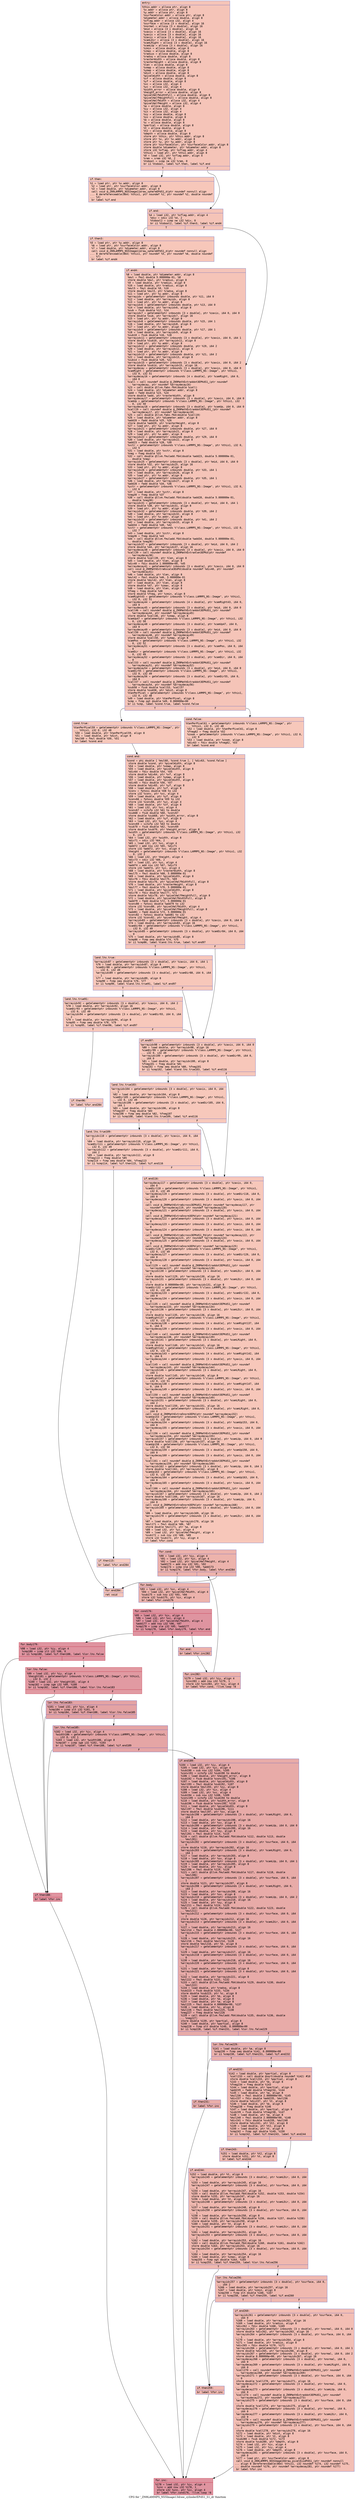 digraph "CFG for '_ZN9LAMMPS_NS5Image13draw_cylinderEPdS1_S1_di' function" {
	label="CFG for '_ZN9LAMMPS_NS5Image13draw_cylinderEPdS1_S1_di' function";

	Node0x55d9531a4c10 [shape=record,color="#3d50c3ff", style=filled, fillcolor="#e97a5f70" fontname="Courier",label="{entry:\l|  %this.addr = alloca ptr, align 8\l  %x.addr = alloca ptr, align 8\l  %y.addr = alloca ptr, align 8\l  %surfaceColor.addr = alloca ptr, align 8\l  %diameter.addr = alloca double, align 8\l  %sflag.addr = alloca i32, align 4\l  %surface = alloca [3 x double], align 16\l  %normal = alloca [3 x double], align 16\l  %mid = alloca [3 x double], align 16\l  %xaxis = alloca [3 x double], align 16\l  %yaxis = alloca [3 x double], align 16\l  %zaxis = alloca [3 x double], align 16\l  %camLDir = alloca [3 x double], align 16\l  %camLRight = alloca [3 x double], align 16\l  %camLUp = alloca [3 x double], align 16\l  %zmin = alloca double, align 8\l  %zmax = alloca double, align 8\l  %radius = alloca double, align 8\l  %radsq = alloca double, align 8\l  %rasterWidth = alloca double, align 8\l  %rasterHeight = alloca double, align 8\l  %len = alloca double, align 8\l  %xmap = alloca double, align 8\l  %ymap = alloca double, align 8\l  %dist = alloca double, align 8\l  %pixelWidth = alloca double, align 8\l  %xf = alloca double, align 8\l  %yf = alloca double, align 8\l  %xc = alloca i32, align 4\l  %yc = alloca i32, align 4\l  %width_error = alloca double, align 8\l  %height_error = alloca double, align 8\l  %pixelHalfWidthFull = alloca double, align 8\l  %pixelHalfHeightFull = alloca double, align 8\l  %pixelHalfWidth = alloca i32, align 4\l  %pixelHalfHeight = alloca i32, align 4\l  %a = alloca double, align 8\l  %iy = alloca i32, align 4\l  %ix = alloca i32, align 4\l  %sy = alloca double, align 8\l  %sx = alloca double, align 8\l  %b = alloca double, align 8\l  %c = alloca double, align 8\l  %partial = alloca double, align 8\l  %t = alloca double, align 8\l  %t2 = alloca double, align 8\l  %depth = alloca double, align 8\l  store ptr %this, ptr %this.addr, align 8\l  store ptr %x, ptr %x.addr, align 8\l  store ptr %y, ptr %y.addr, align 8\l  store ptr %surfaceColor, ptr %surfaceColor.addr, align 8\l  store double %diameter, ptr %diameter.addr, align 8\l  store i32 %sflag, ptr %sflag.addr, align 4\l  %this1 = load ptr, ptr %this.addr, align 8\l  %0 = load i32, ptr %sflag.addr, align 4\l  %rem = srem i32 %0, 2\l  %tobool = icmp ne i32 %rem, 0\l  br i1 %tobool, label %if.then, label %if.end\l|{<s0>T|<s1>F}}"];
	Node0x55d9531a4c10:s0 -> Node0x55d9531a7c70[tooltip="entry -> if.then\nProbability 62.50%" ];
	Node0x55d9531a4c10:s1 -> Node0x55d9531a7ce0[tooltip="entry -> if.end\nProbability 37.50%" ];
	Node0x55d9531a7c70 [shape=record,color="#3d50c3ff", style=filled, fillcolor="#ec7f6370" fontname="Courier",label="{if.then:\l|  %1 = load ptr, ptr %x.addr, align 8\l  %2 = load ptr, ptr %surfaceColor.addr, align 8\l  %3 = load double, ptr %diameter.addr, align 8\l  call void @_ZN9LAMMPS_NS5Image11draw_sphereEPdS1_d(ptr noundef nonnull align\l... 8 dereferenceable(864) %this1, ptr noundef %1, ptr noundef %2, double noundef\l... %3)\l  br label %if.end\l}"];
	Node0x55d9531a7c70 -> Node0x55d9531a7ce0[tooltip="if.then -> if.end\nProbability 100.00%" ];
	Node0x55d9531a7ce0 [shape=record,color="#3d50c3ff", style=filled, fillcolor="#e97a5f70" fontname="Courier",label="{if.end:\l|  %4 = load i32, ptr %sflag.addr, align 4\l  %div = sdiv i32 %4, 2\l  %tobool2 = icmp ne i32 %div, 0\l  br i1 %tobool2, label %if.then3, label %if.end4\l|{<s0>T|<s1>F}}"];
	Node0x55d9531a7ce0:s0 -> Node0x55d9531a83a0[tooltip="if.end -> if.then3\nProbability 62.50%" ];
	Node0x55d9531a7ce0:s1 -> Node0x55d9531a83f0[tooltip="if.end -> if.end4\nProbability 37.50%" ];
	Node0x55d9531a83a0 [shape=record,color="#3d50c3ff", style=filled, fillcolor="#ec7f6370" fontname="Courier",label="{if.then3:\l|  %5 = load ptr, ptr %y.addr, align 8\l  %6 = load ptr, ptr %surfaceColor.addr, align 8\l  %7 = load double, ptr %diameter.addr, align 8\l  call void @_ZN9LAMMPS_NS5Image11draw_sphereEPdS1_d(ptr noundef nonnull align\l... 8 dereferenceable(864) %this1, ptr noundef %5, ptr noundef %6, double noundef\l... %7)\l  br label %if.end4\l}"];
	Node0x55d9531a83a0 -> Node0x55d9531a83f0[tooltip="if.then3 -> if.end4\nProbability 100.00%" ];
	Node0x55d9531a83f0 [shape=record,color="#3d50c3ff", style=filled, fillcolor="#e97a5f70" fontname="Courier",label="{if.end4:\l|  %8 = load double, ptr %diameter.addr, align 8\l  %mul = fmul double 5.000000e-01, %8\l  store double %mul, ptr %radius, align 8\l  %9 = load double, ptr %radius, align 8\l  %10 = load double, ptr %radius, align 8\l  %mul5 = fmul double %9, %10\l  store double %mul5, ptr %radsq, align 8\l  %11 = load ptr, ptr %y.addr, align 8\l  %arrayidx = getelementptr inbounds double, ptr %11, i64 0\l  %12 = load double, ptr %arrayidx, align 8\l  %13 = load ptr, ptr %x.addr, align 8\l  %arrayidx6 = getelementptr inbounds double, ptr %13, i64 0\l  %14 = load double, ptr %arrayidx6, align 8\l  %sub = fsub double %12, %14\l  %arrayidx7 = getelementptr inbounds [3 x double], ptr %zaxis, i64 0, i64 0\l  store double %sub, ptr %arrayidx7, align 16\l  %15 = load ptr, ptr %y.addr, align 8\l  %arrayidx8 = getelementptr inbounds double, ptr %15, i64 1\l  %16 = load double, ptr %arrayidx8, align 8\l  %17 = load ptr, ptr %x.addr, align 8\l  %arrayidx9 = getelementptr inbounds double, ptr %17, i64 1\l  %18 = load double, ptr %arrayidx9, align 8\l  %sub10 = fsub double %16, %18\l  %arrayidx11 = getelementptr inbounds [3 x double], ptr %zaxis, i64 0, i64 1\l  store double %sub10, ptr %arrayidx11, align 8\l  %19 = load ptr, ptr %y.addr, align 8\l  %arrayidx12 = getelementptr inbounds double, ptr %19, i64 2\l  %20 = load double, ptr %arrayidx12, align 8\l  %21 = load ptr, ptr %x.addr, align 8\l  %arrayidx13 = getelementptr inbounds double, ptr %21, i64 2\l  %22 = load double, ptr %arrayidx13, align 8\l  %sub14 = fsub double %20, %22\l  %arrayidx15 = getelementptr inbounds [3 x double], ptr %zaxis, i64 0, i64 2\l  store double %sub14, ptr %arrayidx15, align 16\l  %arraydecay = getelementptr inbounds [3 x double], ptr %zaxis, i64 0, i64 0\l  %camRight = getelementptr inbounds %\"class.LAMMPS_NS::Image\", ptr %this1,\l... i32 0, i32 51\l  %arraydecay16 = getelementptr inbounds [4 x double], ptr %camRight, i64 0,\l... i64 0\l  %call = call noundef double @_ZN9MathExtra4dot3EPKdS1_(ptr noundef\l... %arraydecay, ptr noundef %arraydecay16)\l  %23 = call double @llvm.fabs.f64(double %call)\l  %24 = load double, ptr %diameter.addr, align 8\l  %add = fadd double %23, %24\l  store double %add, ptr %rasterWidth, align 8\l  %arraydecay17 = getelementptr inbounds [3 x double], ptr %zaxis, i64 0, i64 0\l  %camUp = getelementptr inbounds %\"class.LAMMPS_NS::Image\", ptr %this1, i32\l... 0, i32 50\l  %arraydecay18 = getelementptr inbounds [3 x double], ptr %camUp, i64 0, i64 0\l  %call19 = call noundef double @_ZN9MathExtra4dot3EPKdS1_(ptr noundef\l... %arraydecay17, ptr noundef %arraydecay18)\l  %25 = call double @llvm.fabs.f64(double %call19)\l  %26 = load double, ptr %diameter.addr, align 8\l  %add20 = fadd double %25, %26\l  store double %add20, ptr %rasterHeight, align 8\l  %27 = load ptr, ptr %y.addr, align 8\l  %arrayidx21 = getelementptr inbounds double, ptr %27, i64 0\l  %28 = load double, ptr %arrayidx21, align 8\l  %29 = load ptr, ptr %x.addr, align 8\l  %arrayidx22 = getelementptr inbounds double, ptr %29, i64 0\l  %30 = load double, ptr %arrayidx22, align 8\l  %add23 = fadd double %28, %30\l  %xctr = getelementptr inbounds %\"class.LAMMPS_NS::Image\", ptr %this1, i32 0,\l... i32 5\l  %31 = load double, ptr %xctr, align 8\l  %neg = fneg double %31\l  %32 = call double @llvm.fmuladd.f64(double %add23, double 5.000000e-01,\l... double %neg)\l  %arrayidx25 = getelementptr inbounds [3 x double], ptr %mid, i64 0, i64 0\l  store double %32, ptr %arrayidx25, align 16\l  %33 = load ptr, ptr %y.addr, align 8\l  %arrayidx26 = getelementptr inbounds double, ptr %33, i64 1\l  %34 = load double, ptr %arrayidx26, align 8\l  %35 = load ptr, ptr %x.addr, align 8\l  %arrayidx27 = getelementptr inbounds double, ptr %35, i64 1\l  %36 = load double, ptr %arrayidx27, align 8\l  %add28 = fadd double %34, %36\l  %yctr = getelementptr inbounds %\"class.LAMMPS_NS::Image\", ptr %this1, i32 0,\l... i32 6\l  %37 = load double, ptr %yctr, align 8\l  %neg30 = fneg double %37\l  %38 = call double @llvm.fmuladd.f64(double %add28, double 5.000000e-01,\l... double %neg30)\l  %arrayidx31 = getelementptr inbounds [3 x double], ptr %mid, i64 0, i64 1\l  store double %38, ptr %arrayidx31, align 8\l  %39 = load ptr, ptr %y.addr, align 8\l  %arrayidx32 = getelementptr inbounds double, ptr %39, i64 2\l  %40 = load double, ptr %arrayidx32, align 8\l  %41 = load ptr, ptr %x.addr, align 8\l  %arrayidx33 = getelementptr inbounds double, ptr %41, i64 2\l  %42 = load double, ptr %arrayidx33, align 8\l  %add34 = fadd double %40, %42\l  %zctr = getelementptr inbounds %\"class.LAMMPS_NS::Image\", ptr %this1, i32 0,\l... i32 7\l  %43 = load double, ptr %zctr, align 8\l  %neg36 = fneg double %43\l  %44 = call double @llvm.fmuladd.f64(double %add34, double 5.000000e-01,\l... double %neg36)\l  %arrayidx37 = getelementptr inbounds [3 x double], ptr %mid, i64 0, i64 2\l  store double %44, ptr %arrayidx37, align 16\l  %arraydecay38 = getelementptr inbounds [3 x double], ptr %zaxis, i64 0, i64 0\l  %call39 = call noundef double @_ZN9MathExtra4len3EPKd(ptr noundef\l... %arraydecay38)\l  store double %call39, ptr %len, align 8\l  %45 = load double, ptr %len, align 8\l  %div40 = fdiv double 1.000000e+00, %45\l  %arraydecay41 = getelementptr inbounds [3 x double], ptr %zaxis, i64 0, i64 0\l  call void @_ZN9MathExtra6scale3EdPd(double noundef %div40, ptr noundef\l... %arraydecay41)\l  %46 = load double, ptr %len, align 8\l  %mul42 = fmul double %46, 5.000000e-01\l  store double %mul42, ptr %len, align 8\l  %47 = load double, ptr %len, align 8\l  store double %47, ptr %zmax, align 8\l  %48 = load double, ptr %len, align 8\l  %fneg = fneg double %48\l  store double %fneg, ptr %zmin, align 8\l  %camRight43 = getelementptr inbounds %\"class.LAMMPS_NS::Image\", ptr %this1,\l... i32 0, i32 51\l  %arraydecay44 = getelementptr inbounds [4 x double], ptr %camRight43, i64 0,\l... i64 0\l  %arraydecay45 = getelementptr inbounds [3 x double], ptr %mid, i64 0, i64 0\l  %call46 = call noundef double @_ZN9MathExtra4dot3EPKdS1_(ptr noundef\l... %arraydecay44, ptr noundef %arraydecay45)\l  store double %call46, ptr %xmap, align 8\l  %camUp47 = getelementptr inbounds %\"class.LAMMPS_NS::Image\", ptr %this1, i32\l... 0, i32 50\l  %arraydecay48 = getelementptr inbounds [3 x double], ptr %camUp47, i64 0,\l... i64 0\l  %arraydecay49 = getelementptr inbounds [3 x double], ptr %mid, i64 0, i64 0\l  %call50 = call noundef double @_ZN9MathExtra4dot3EPKdS1_(ptr noundef\l... %arraydecay48, ptr noundef %arraydecay49)\l  store double %call50, ptr %ymap, align 8\l  %camPos = getelementptr inbounds %\"class.LAMMPS_NS::Image\", ptr %this1, i32\l... 0, i32 52\l  %arraydecay51 = getelementptr inbounds [3 x double], ptr %camPos, i64 0, i64\l... 0\l  %camDir = getelementptr inbounds %\"class.LAMMPS_NS::Image\", ptr %this1, i32\l... 0, i32 49\l  %arraydecay52 = getelementptr inbounds [3 x double], ptr %camDir, i64 0, i64\l... 0\l  %call53 = call noundef double @_ZN9MathExtra4dot3EPKdS1_(ptr noundef\l... %arraydecay51, ptr noundef %arraydecay52)\l  %arraydecay54 = getelementptr inbounds [3 x double], ptr %mid, i64 0, i64 0\l  %camDir55 = getelementptr inbounds %\"class.LAMMPS_NS::Image\", ptr %this1,\l... i32 0, i32 49\l  %arraydecay56 = getelementptr inbounds [3 x double], ptr %camDir55, i64 0,\l... i64 0\l  %call57 = call noundef double @_ZN9MathExtra4dot3EPKdS1_(ptr noundef\l... %arraydecay54, ptr noundef %arraydecay56)\l  %sub58 = fsub double %call53, %call57\l  store double %sub58, ptr %dist, align 8\l  %tanPerPixel = getelementptr inbounds %\"class.LAMMPS_NS::Image\", ptr %this1,\l... i32 0, i32 48\l  %49 = load double, ptr %tanPerPixel, align 8\l  %cmp = fcmp ogt double %49, 0.000000e+00\l  br i1 %cmp, label %cond.true, label %cond.false\l|{<s0>T|<s1>F}}"];
	Node0x55d9531a83f0:s0 -> Node0x55d9531af400[tooltip="if.end4 -> cond.true\nProbability 50.00%" ];
	Node0x55d9531a83f0:s1 -> Node0x55d9531af450[tooltip="if.end4 -> cond.false\nProbability 50.00%" ];
	Node0x55d9531af400 [shape=record,color="#3d50c3ff", style=filled, fillcolor="#ed836670" fontname="Courier",label="{cond.true:\l|  %tanPerPixel59 = getelementptr inbounds %\"class.LAMMPS_NS::Image\", ptr\l... %this1, i32 0, i32 48\l  %50 = load double, ptr %tanPerPixel59, align 8\l  %51 = load double, ptr %dist, align 8\l  %mul60 = fmul double %50, %51\l  br label %cond.end\l}"];
	Node0x55d9531af400 -> Node0x55d9531af820[tooltip="cond.true -> cond.end\nProbability 100.00%" ];
	Node0x55d9531af450 [shape=record,color="#3d50c3ff", style=filled, fillcolor="#ed836670" fontname="Courier",label="{cond.false:\l|  %tanPerPixel61 = getelementptr inbounds %\"class.LAMMPS_NS::Image\", ptr\l... %this1, i32 0, i32 48\l  %52 = load double, ptr %tanPerPixel61, align 8\l  %fneg62 = fneg double %52\l  %zoom = getelementptr inbounds %\"class.LAMMPS_NS::Image\", ptr %this1, i32 0,\l... i32 9\l  %53 = load double, ptr %zoom, align 8\l  %div63 = fdiv double %fneg62, %53\l  br label %cond.end\l}"];
	Node0x55d9531af450 -> Node0x55d9531af820[tooltip="cond.false -> cond.end\nProbability 100.00%" ];
	Node0x55d9531af820 [shape=record,color="#3d50c3ff", style=filled, fillcolor="#e97a5f70" fontname="Courier",label="{cond.end:\l|  %cond = phi double [ %mul60, %cond.true ], [ %div63, %cond.false ]\l  store double %cond, ptr %pixelWidth, align 8\l  %54 = load double, ptr %xmap, align 8\l  %55 = load double, ptr %pixelWidth, align 8\l  %div64 = fdiv double %54, %55\l  store double %div64, ptr %xf, align 8\l  %56 = load double, ptr %ymap, align 8\l  %57 = load double, ptr %pixelWidth, align 8\l  %div65 = fdiv double %56, %57\l  store double %div65, ptr %yf, align 8\l  %58 = load double, ptr %xf, align 8\l  %conv = fptosi double %58 to i32\l  store i32 %conv, ptr %xc, align 4\l  %59 = load double, ptr %yf, align 8\l  %conv66 = fptosi double %59 to i32\l  store i32 %conv66, ptr %yc, align 4\l  %60 = load double, ptr %xf, align 8\l  %61 = load i32, ptr %xc, align 4\l  %conv67 = sitofp i32 %61 to double\l  %sub68 = fsub double %60, %conv67\l  store double %sub68, ptr %width_error, align 8\l  %62 = load double, ptr %yf, align 8\l  %63 = load i32, ptr %yc, align 4\l  %conv69 = sitofp i32 %63 to double\l  %sub70 = fsub double %62, %conv69\l  store double %sub70, ptr %height_error, align 8\l  %width = getelementptr inbounds %\"class.LAMMPS_NS::Image\", ptr %this1, i32\l... 0, i32 1\l  %64 = load i32, ptr %width, align 8\l  %div71 = sdiv i32 %64, 2\l  %65 = load i32, ptr %xc, align 4\l  %add72 = add nsw i32 %65, %div71\l  store i32 %add72, ptr %xc, align 4\l  %height = getelementptr inbounds %\"class.LAMMPS_NS::Image\", ptr %this1, i32\l... 0, i32 2\l  %66 = load i32, ptr %height, align 4\l  %div73 = sdiv i32 %66, 2\l  %67 = load i32, ptr %yc, align 4\l  %add74 = add nsw i32 %67, %div73\l  store i32 %add74, ptr %yc, align 4\l  %68 = load double, ptr %rasterWidth, align 8\l  %mul75 = fmul double %68, 5.000000e-01\l  %69 = load double, ptr %pixelWidth, align 8\l  %div76 = fdiv double %mul75, %69\l  store double %div76, ptr %pixelHalfWidthFull, align 8\l  %70 = load double, ptr %rasterHeight, align 8\l  %mul77 = fmul double %70, 5.000000e-01\l  %71 = load double, ptr %pixelWidth, align 8\l  %div78 = fdiv double %mul77, %71\l  store double %div78, ptr %pixelHalfHeightFull, align 8\l  %72 = load double, ptr %pixelHalfWidthFull, align 8\l  %add79 = fadd double %72, 5.000000e-01\l  %conv80 = fptosi double %add79 to i32\l  store i32 %conv80, ptr %pixelHalfWidth, align 4\l  %73 = load double, ptr %pixelHalfHeightFull, align 8\l  %add81 = fadd double %73, 5.000000e-01\l  %conv82 = fptosi double %add81 to i32\l  store i32 %conv82, ptr %pixelHalfHeight, align 4\l  %arrayidx83 = getelementptr inbounds [3 x double], ptr %zaxis, i64 0, i64 0\l  %74 = load double, ptr %arrayidx83, align 16\l  %camDir84 = getelementptr inbounds %\"class.LAMMPS_NS::Image\", ptr %this1,\l... i32 0, i32 49\l  %arrayidx85 = getelementptr inbounds [3 x double], ptr %camDir84, i64 0, i64\l... 0\l  %75 = load double, ptr %arrayidx85, align 8\l  %cmp86 = fcmp oeq double %74, %75\l  br i1 %cmp86, label %land.lhs.true, label %if.end97\l|{<s0>T|<s1>F}}"];
	Node0x55d9531af820:s0 -> Node0x55d9531b2310[tooltip="cond.end -> land.lhs.true\nProbability 62.50%" ];
	Node0x55d9531af820:s1 -> Node0x55d9531b2390[tooltip="cond.end -> if.end97\nProbability 37.50%" ];
	Node0x55d9531b2310 [shape=record,color="#3d50c3ff", style=filled, fillcolor="#ec7f6370" fontname="Courier",label="{land.lhs.true:\l|  %arrayidx87 = getelementptr inbounds [3 x double], ptr %zaxis, i64 0, i64 1\l  %76 = load double, ptr %arrayidx87, align 8\l  %camDir88 = getelementptr inbounds %\"class.LAMMPS_NS::Image\", ptr %this1,\l... i32 0, i32 49\l  %arrayidx89 = getelementptr inbounds [3 x double], ptr %camDir88, i64 0, i64\l... 1\l  %77 = load double, ptr %arrayidx89, align 8\l  %cmp90 = fcmp oeq double %76, %77\l  br i1 %cmp90, label %land.lhs.true91, label %if.end97\l|{<s0>T|<s1>F}}"];
	Node0x55d9531b2310:s0 -> Node0x55d9531b2940[tooltip="land.lhs.true -> land.lhs.true91\nProbability 62.50%" ];
	Node0x55d9531b2310:s1 -> Node0x55d9531b2390[tooltip="land.lhs.true -> if.end97\nProbability 37.50%" ];
	Node0x55d9531b2940 [shape=record,color="#3d50c3ff", style=filled, fillcolor="#ed836670" fontname="Courier",label="{land.lhs.true91:\l|  %arrayidx92 = getelementptr inbounds [3 x double], ptr %zaxis, i64 0, i64 2\l  %78 = load double, ptr %arrayidx92, align 16\l  %camDir93 = getelementptr inbounds %\"class.LAMMPS_NS::Image\", ptr %this1,\l... i32 0, i32 49\l  %arrayidx94 = getelementptr inbounds [3 x double], ptr %camDir93, i64 0, i64\l... 2\l  %79 = load double, ptr %arrayidx94, align 8\l  %cmp95 = fcmp oeq double %78, %79\l  br i1 %cmp95, label %if.then96, label %if.end97\l|{<s0>T|<s1>F}}"];
	Node0x55d9531b2940:s0 -> Node0x55d9531b2ef0[tooltip="land.lhs.true91 -> if.then96\nProbability 62.50%" ];
	Node0x55d9531b2940:s1 -> Node0x55d9531b2390[tooltip="land.lhs.true91 -> if.end97\nProbability 37.50%" ];
	Node0x55d9531b2ef0 [shape=record,color="#3d50c3ff", style=filled, fillcolor="#ef886b70" fontname="Courier",label="{if.then96:\l|  br label %for.end284\l}"];
	Node0x55d9531b2ef0 -> Node0x55d9531b3020[tooltip="if.then96 -> for.end284\nProbability 100.00%" ];
	Node0x55d9531b2390 [shape=record,color="#3d50c3ff", style=filled, fillcolor="#ec7f6370" fontname="Courier",label="{if.end97:\l|  %arrayidx98 = getelementptr inbounds [3 x double], ptr %zaxis, i64 0, i64 0\l  %80 = load double, ptr %arrayidx98, align 16\l  %camDir99 = getelementptr inbounds %\"class.LAMMPS_NS::Image\", ptr %this1,\l... i32 0, i32 49\l  %arrayidx100 = getelementptr inbounds [3 x double], ptr %camDir99, i64 0,\l... i64 0\l  %81 = load double, ptr %arrayidx100, align 8\l  %fneg101 = fneg double %81\l  %cmp102 = fcmp oeq double %80, %fneg101\l  br i1 %cmp102, label %land.lhs.true103, label %if.end116\l|{<s0>T|<s1>F}}"];
	Node0x55d9531b2390:s0 -> Node0x55d9531b3650[tooltip="if.end97 -> land.lhs.true103\nProbability 62.50%" ];
	Node0x55d9531b2390:s1 -> Node0x55d9531b36f0[tooltip="if.end97 -> if.end116\nProbability 37.50%" ];
	Node0x55d9531b3650 [shape=record,color="#3d50c3ff", style=filled, fillcolor="#ed836670" fontname="Courier",label="{land.lhs.true103:\l|  %arrayidx104 = getelementptr inbounds [3 x double], ptr %zaxis, i64 0, i64\l... 1\l  %82 = load double, ptr %arrayidx104, align 8\l  %camDir105 = getelementptr inbounds %\"class.LAMMPS_NS::Image\", ptr %this1,\l... i32 0, i32 49\l  %arrayidx106 = getelementptr inbounds [3 x double], ptr %camDir105, i64 0,\l... i64 1\l  %83 = load double, ptr %arrayidx106, align 8\l  %fneg107 = fneg double %83\l  %cmp108 = fcmp oeq double %82, %fneg107\l  br i1 %cmp108, label %land.lhs.true109, label %if.end116\l|{<s0>T|<s1>F}}"];
	Node0x55d9531b3650:s0 -> Node0x55d9531b3da0[tooltip="land.lhs.true103 -> land.lhs.true109\nProbability 62.50%" ];
	Node0x55d9531b3650:s1 -> Node0x55d9531b36f0[tooltip="land.lhs.true103 -> if.end116\nProbability 37.50%" ];
	Node0x55d9531b3da0 [shape=record,color="#3d50c3ff", style=filled, fillcolor="#ef886b70" fontname="Courier",label="{land.lhs.true109:\l|  %arrayidx110 = getelementptr inbounds [3 x double], ptr %zaxis, i64 0, i64\l... 2\l  %84 = load double, ptr %arrayidx110, align 16\l  %camDir111 = getelementptr inbounds %\"class.LAMMPS_NS::Image\", ptr %this1,\l... i32 0, i32 49\l  %arrayidx112 = getelementptr inbounds [3 x double], ptr %camDir111, i64 0,\l... i64 2\l  %85 = load double, ptr %arrayidx112, align 8\l  %fneg113 = fneg double %85\l  %cmp114 = fcmp oeq double %84, %fneg113\l  br i1 %cmp114, label %if.then115, label %if.end116\l|{<s0>T|<s1>F}}"];
	Node0x55d9531b3da0:s0 -> Node0x55d9531abe30[tooltip="land.lhs.true109 -> if.then115\nProbability 62.50%" ];
	Node0x55d9531b3da0:s1 -> Node0x55d9531b36f0[tooltip="land.lhs.true109 -> if.end116\nProbability 37.50%" ];
	Node0x55d9531abe30 [shape=record,color="#3d50c3ff", style=filled, fillcolor="#f08b6e70" fontname="Courier",label="{if.then115:\l|  br label %for.end284\l}"];
	Node0x55d9531abe30 -> Node0x55d9531b3020[tooltip="if.then115 -> for.end284\nProbability 100.00%" ];
	Node0x55d9531b36f0 [shape=record,color="#3d50c3ff", style=filled, fillcolor="#ec7f6370" fontname="Courier",label="{if.end116:\l|  %arraydecay117 = getelementptr inbounds [3 x double], ptr %zaxis, i64 0,\l... i64 0\l  %camDir118 = getelementptr inbounds %\"class.LAMMPS_NS::Image\", ptr %this1,\l... i32 0, i32 49\l  %arraydecay119 = getelementptr inbounds [3 x double], ptr %camDir118, i64 0,\l... i64 0\l  %arraydecay120 = getelementptr inbounds [3 x double], ptr %yaxis, i64 0, i64\l... 0\l  call void @_ZN9MathExtra6cross3EPKdS1_Pd(ptr noundef %arraydecay117, ptr\l... noundef %arraydecay119, ptr noundef %arraydecay120)\l  %arraydecay121 = getelementptr inbounds [3 x double], ptr %yaxis, i64 0, i64\l... 0\l  call void @_ZN9MathExtra5norm3EPd(ptr noundef %arraydecay121)\l  %arraydecay122 = getelementptr inbounds [3 x double], ptr %yaxis, i64 0, i64\l... 0\l  %arraydecay123 = getelementptr inbounds [3 x double], ptr %zaxis, i64 0, i64\l... 0\l  %arraydecay124 = getelementptr inbounds [3 x double], ptr %xaxis, i64 0, i64\l... 0\l  call void @_ZN9MathExtra6cross3EPKdS1_Pd(ptr noundef %arraydecay122, ptr\l... noundef %arraydecay123, ptr noundef %arraydecay124)\l  %arraydecay125 = getelementptr inbounds [3 x double], ptr %xaxis, i64 0, i64\l... 0\l  call void @_ZN9MathExtra5norm3EPd(ptr noundef %arraydecay125)\l  %camDir126 = getelementptr inbounds %\"class.LAMMPS_NS::Image\", ptr %this1,\l... i32 0, i32 49\l  %arraydecay127 = getelementptr inbounds [3 x double], ptr %camDir126, i64 0,\l... i64 0\l  %arraydecay128 = getelementptr inbounds [3 x double], ptr %xaxis, i64 0, i64\l... 0\l  %call129 = call noundef double @_ZN9MathExtra4dot3EPKdS1_(ptr noundef\l... %arraydecay127, ptr noundef %arraydecay128)\l  %arrayidx130 = getelementptr inbounds [3 x double], ptr %camLDir, i64 0, i64\l... 0\l  store double %call129, ptr %arrayidx130, align 16\l  %arrayidx131 = getelementptr inbounds [3 x double], ptr %camLDir, i64 0, i64\l... 1\l  store double 0.000000e+00, ptr %arrayidx131, align 8\l  %camDir132 = getelementptr inbounds %\"class.LAMMPS_NS::Image\", ptr %this1,\l... i32 0, i32 49\l  %arraydecay133 = getelementptr inbounds [3 x double], ptr %camDir132, i64 0,\l... i64 0\l  %arraydecay134 = getelementptr inbounds [3 x double], ptr %zaxis, i64 0, i64\l... 0\l  %call135 = call noundef double @_ZN9MathExtra4dot3EPKdS1_(ptr noundef\l... %arraydecay133, ptr noundef %arraydecay134)\l  %arrayidx136 = getelementptr inbounds [3 x double], ptr %camLDir, i64 0, i64\l... 2\l  store double %call135, ptr %arrayidx136, align 16\l  %camRight137 = getelementptr inbounds %\"class.LAMMPS_NS::Image\", ptr %this1,\l... i32 0, i32 51\l  %arraydecay138 = getelementptr inbounds [4 x double], ptr %camRight137, i64\l... 0, i64 0\l  %arraydecay139 = getelementptr inbounds [3 x double], ptr %xaxis, i64 0, i64\l... 0\l  %call140 = call noundef double @_ZN9MathExtra4dot3EPKdS1_(ptr noundef\l... %arraydecay138, ptr noundef %arraydecay139)\l  %arrayidx141 = getelementptr inbounds [3 x double], ptr %camLRight, i64 0,\l... i64 0\l  store double %call140, ptr %arrayidx141, align 16\l  %camRight142 = getelementptr inbounds %\"class.LAMMPS_NS::Image\", ptr %this1,\l... i32 0, i32 51\l  %arraydecay143 = getelementptr inbounds [4 x double], ptr %camRight142, i64\l... 0, i64 0\l  %arraydecay144 = getelementptr inbounds [3 x double], ptr %yaxis, i64 0, i64\l... 0\l  %call145 = call noundef double @_ZN9MathExtra4dot3EPKdS1_(ptr noundef\l... %arraydecay143, ptr noundef %arraydecay144)\l  %arrayidx146 = getelementptr inbounds [3 x double], ptr %camLRight, i64 0,\l... i64 1\l  store double %call145, ptr %arrayidx146, align 8\l  %camRight147 = getelementptr inbounds %\"class.LAMMPS_NS::Image\", ptr %this1,\l... i32 0, i32 51\l  %arraydecay148 = getelementptr inbounds [4 x double], ptr %camRight147, i64\l... 0, i64 0\l  %arraydecay149 = getelementptr inbounds [3 x double], ptr %zaxis, i64 0, i64\l... 0\l  %call150 = call noundef double @_ZN9MathExtra4dot3EPKdS1_(ptr noundef\l... %arraydecay148, ptr noundef %arraydecay149)\l  %arrayidx151 = getelementptr inbounds [3 x double], ptr %camLRight, i64 0,\l... i64 2\l  store double %call150, ptr %arrayidx151, align 16\l  %arraydecay152 = getelementptr inbounds [3 x double], ptr %camLRight, i64 0,\l... i64 0\l  call void @_ZN9MathExtra5norm3EPd(ptr noundef %arraydecay152)\l  %camUp153 = getelementptr inbounds %\"class.LAMMPS_NS::Image\", ptr %this1,\l... i32 0, i32 50\l  %arraydecay154 = getelementptr inbounds [3 x double], ptr %camUp153, i64 0,\l... i64 0\l  %arraydecay155 = getelementptr inbounds [3 x double], ptr %xaxis, i64 0, i64\l... 0\l  %call156 = call noundef double @_ZN9MathExtra4dot3EPKdS1_(ptr noundef\l... %arraydecay154, ptr noundef %arraydecay155)\l  %arrayidx157 = getelementptr inbounds [3 x double], ptr %camLUp, i64 0, i64 0\l  store double %call156, ptr %arrayidx157, align 16\l  %camUp158 = getelementptr inbounds %\"class.LAMMPS_NS::Image\", ptr %this1,\l... i32 0, i32 50\l  %arraydecay159 = getelementptr inbounds [3 x double], ptr %camUp158, i64 0,\l... i64 0\l  %arraydecay160 = getelementptr inbounds [3 x double], ptr %yaxis, i64 0, i64\l... 0\l  %call161 = call noundef double @_ZN9MathExtra4dot3EPKdS1_(ptr noundef\l... %arraydecay159, ptr noundef %arraydecay160)\l  %arrayidx162 = getelementptr inbounds [3 x double], ptr %camLUp, i64 0, i64 1\l  store double %call161, ptr %arrayidx162, align 8\l  %camUp163 = getelementptr inbounds %\"class.LAMMPS_NS::Image\", ptr %this1,\l... i32 0, i32 50\l  %arraydecay164 = getelementptr inbounds [3 x double], ptr %camUp163, i64 0,\l... i64 0\l  %arraydecay165 = getelementptr inbounds [3 x double], ptr %zaxis, i64 0, i64\l... 0\l  %call166 = call noundef double @_ZN9MathExtra4dot3EPKdS1_(ptr noundef\l... %arraydecay164, ptr noundef %arraydecay165)\l  %arrayidx167 = getelementptr inbounds [3 x double], ptr %camLUp, i64 0, i64 2\l  store double %call166, ptr %arrayidx167, align 16\l  %arraydecay168 = getelementptr inbounds [3 x double], ptr %camLUp, i64 0,\l... i64 0\l  call void @_ZN9MathExtra5norm3EPd(ptr noundef %arraydecay168)\l  %arrayidx169 = getelementptr inbounds [3 x double], ptr %camLDir, i64 0, i64\l... 0\l  %86 = load double, ptr %arrayidx169, align 16\l  %arrayidx170 = getelementptr inbounds [3 x double], ptr %camLDir, i64 0, i64\l... 0\l  %87 = load double, ptr %arrayidx170, align 16\l  %mul171 = fmul double %86, %87\l  store double %mul171, ptr %a, align 8\l  %88 = load i32, ptr %yc, align 4\l  %89 = load i32, ptr %pixelHalfHeight, align 4\l  %sub172 = sub nsw i32 %88, %89\l  store i32 %sub172, ptr %iy, align 4\l  br label %for.cond\l}"];
	Node0x55d9531b36f0 -> Node0x55d9531b9660[tooltip="if.end116 -> for.cond\nProbability 100.00%" ];
	Node0x55d9531b9660 [shape=record,color="#3d50c3ff", style=filled, fillcolor="#d6524470" fontname="Courier",label="{for.cond:\l|  %90 = load i32, ptr %iy, align 4\l  %91 = load i32, ptr %yc, align 4\l  %92 = load i32, ptr %pixelHalfHeight, align 4\l  %add173 = add nsw i32 %91, %92\l  %cmp174 = icmp sle i32 %90, %add173\l  br i1 %cmp174, label %for.body, label %for.end284\l|{<s0>T|<s1>F}}"];
	Node0x55d9531b9660:s0 -> Node0x55d9531b9a30[tooltip="for.cond -> for.body\nProbability 96.88%" ];
	Node0x55d9531b9660:s1 -> Node0x55d9531b3020[tooltip="for.cond -> for.end284\nProbability 3.12%" ];
	Node0x55d9531b9a30 [shape=record,color="#3d50c3ff", style=filled, fillcolor="#d6524470" fontname="Courier",label="{for.body:\l|  %93 = load i32, ptr %xc, align 4\l  %94 = load i32, ptr %pixelHalfWidth, align 4\l  %sub175 = sub nsw i32 %93, %94\l  store i32 %sub175, ptr %ix, align 4\l  br label %for.cond176\l}"];
	Node0x55d9531b9a30 -> Node0x55d9531b9d80[tooltip="for.body -> for.cond176\nProbability 100.00%" ];
	Node0x55d9531b9d80 [shape=record,color="#b70d28ff", style=filled, fillcolor="#b70d2870" fontname="Courier",label="{for.cond176:\l|  %95 = load i32, ptr %ix, align 4\l  %96 = load i32, ptr %xc, align 4\l  %97 = load i32, ptr %pixelHalfWidth, align 4\l  %add177 = add nsw i32 %96, %97\l  %cmp178 = icmp sle i32 %95, %add177\l  br i1 %cmp178, label %for.body179, label %for.end\l|{<s0>T|<s1>F}}"];
	Node0x55d9531b9d80:s0 -> Node0x55d9531ad6b0[tooltip="for.cond176 -> for.body179\nProbability 96.88%" ];
	Node0x55d9531b9d80:s1 -> Node0x55d9531ad730[tooltip="for.cond176 -> for.end\nProbability 3.12%" ];
	Node0x55d9531ad6b0 [shape=record,color="#b70d28ff", style=filled, fillcolor="#b70d2870" fontname="Courier",label="{for.body179:\l|  %98 = load i32, ptr %iy, align 4\l  %cmp180 = icmp slt i32 %98, 0\l  br i1 %cmp180, label %if.then188, label %lor.lhs.false\l|{<s0>T|<s1>F}}"];
	Node0x55d9531ad6b0:s0 -> Node0x55d9531ad980[tooltip="for.body179 -> if.then188\nProbability 37.50%" ];
	Node0x55d9531ad6b0:s1 -> Node0x55d9531ada00[tooltip="for.body179 -> lor.lhs.false\nProbability 62.50%" ];
	Node0x55d9531ada00 [shape=record,color="#b70d28ff", style=filled, fillcolor="#bb1b2c70" fontname="Courier",label="{lor.lhs.false:\l|  %99 = load i32, ptr %iy, align 4\l  %height181 = getelementptr inbounds %\"class.LAMMPS_NS::Image\", ptr %this1,\l... i32 0, i32 2\l  %100 = load i32, ptr %height181, align 4\l  %cmp182 = icmp sge i32 %99, %100\l  br i1 %cmp182, label %if.then188, label %lor.lhs.false183\l|{<s0>T|<s1>F}}"];
	Node0x55d9531ada00:s0 -> Node0x55d9531ad980[tooltip="lor.lhs.false -> if.then188\nProbability 50.00%" ];
	Node0x55d9531ada00:s1 -> Node0x55d9531bb100[tooltip="lor.lhs.false -> lor.lhs.false183\nProbability 50.00%" ];
	Node0x55d9531bb100 [shape=record,color="#3d50c3ff", style=filled, fillcolor="#c32e3170" fontname="Courier",label="{lor.lhs.false183:\l|  %101 = load i32, ptr %ix, align 4\l  %cmp184 = icmp slt i32 %101, 0\l  br i1 %cmp184, label %if.then188, label %lor.lhs.false185\l|{<s0>T|<s1>F}}"];
	Node0x55d9531bb100:s0 -> Node0x55d9531ad980[tooltip="lor.lhs.false183 -> if.then188\nProbability 37.50%" ];
	Node0x55d9531bb100:s1 -> Node0x55d9531bb390[tooltip="lor.lhs.false183 -> lor.lhs.false185\nProbability 62.50%" ];
	Node0x55d9531bb390 [shape=record,color="#3d50c3ff", style=filled, fillcolor="#c5333470" fontname="Courier",label="{lor.lhs.false185:\l|  %102 = load i32, ptr %ix, align 4\l  %width186 = getelementptr inbounds %\"class.LAMMPS_NS::Image\", ptr %this1,\l... i32 0, i32 1\l  %103 = load i32, ptr %width186, align 8\l  %cmp187 = icmp sge i32 %102, %103\l  br i1 %cmp187, label %if.then188, label %if.end189\l|{<s0>T|<s1>F}}"];
	Node0x55d9531bb390:s0 -> Node0x55d9531ad980[tooltip="lor.lhs.false185 -> if.then188\nProbability 50.00%" ];
	Node0x55d9531bb390:s1 -> Node0x55d9531bb730[tooltip="lor.lhs.false185 -> if.end189\nProbability 50.00%" ];
	Node0x55d9531ad980 [shape=record,color="#b70d28ff", style=filled, fillcolor="#b70d2870" fontname="Courier",label="{if.then188:\l|  br label %for.inc\l}"];
	Node0x55d9531ad980 -> Node0x55d9531bb860[tooltip="if.then188 -> for.inc\nProbability 100.00%" ];
	Node0x55d9531bb730 [shape=record,color="#3d50c3ff", style=filled, fillcolor="#cc403a70" fontname="Courier",label="{if.end189:\l|  %104 = load i32, ptr %iy, align 4\l  %105 = load i32, ptr %yc, align 4\l  %sub190 = sub nsw i32 %104, %105\l  %conv191 = sitofp i32 %sub190 to double\l  %106 = load double, ptr %height_error, align 8\l  %sub192 = fsub double %conv191, %106\l  %107 = load double, ptr %pixelWidth, align 8\l  %mul193 = fmul double %sub192, %107\l  store double %mul193, ptr %sy, align 8\l  %108 = load i32, ptr %ix, align 4\l  %109 = load i32, ptr %xc, align 4\l  %sub194 = sub nsw i32 %108, %109\l  %conv195 = sitofp i32 %sub194 to double\l  %110 = load double, ptr %width_error, align 8\l  %sub196 = fsub double %conv195, %110\l  %111 = load double, ptr %pixelWidth, align 8\l  %mul197 = fmul double %sub196, %111\l  store double %mul197, ptr %sx, align 8\l  %arrayidx198 = getelementptr inbounds [3 x double], ptr %camLRight, i64 0,\l... i64 0\l  %112 = load double, ptr %arrayidx198, align 16\l  %113 = load double, ptr %sx, align 8\l  %arrayidx200 = getelementptr inbounds [3 x double], ptr %camLUp, i64 0, i64 0\l  %114 = load double, ptr %arrayidx200, align 16\l  %115 = load double, ptr %sy, align 8\l  %mul201 = fmul double %114, %115\l  %116 = call double @llvm.fmuladd.f64(double %112, double %113, double\l... %mul201)\l  %arrayidx202 = getelementptr inbounds [3 x double], ptr %surface, i64 0, i64\l... 0\l  store double %116, ptr %arrayidx202, align 16\l  %arrayidx203 = getelementptr inbounds [3 x double], ptr %camLRight, i64 0,\l... i64 1\l  %117 = load double, ptr %arrayidx203, align 8\l  %118 = load double, ptr %sx, align 8\l  %arrayidx205 = getelementptr inbounds [3 x double], ptr %camLUp, i64 0, i64 1\l  %119 = load double, ptr %arrayidx205, align 8\l  %120 = load double, ptr %sy, align 8\l  %mul206 = fmul double %119, %120\l  %121 = call double @llvm.fmuladd.f64(double %117, double %118, double\l... %mul206)\l  %arrayidx207 = getelementptr inbounds [3 x double], ptr %surface, i64 0, i64\l... 1\l  store double %121, ptr %arrayidx207, align 8\l  %arrayidx208 = getelementptr inbounds [3 x double], ptr %camLRight, i64 0,\l... i64 2\l  %122 = load double, ptr %arrayidx208, align 16\l  %123 = load double, ptr %sx, align 8\l  %arrayidx210 = getelementptr inbounds [3 x double], ptr %camLUp, i64 0, i64 2\l  %124 = load double, ptr %arrayidx210, align 16\l  %125 = load double, ptr %sy, align 8\l  %mul211 = fmul double %124, %125\l  %126 = call double @llvm.fmuladd.f64(double %122, double %123, double\l... %mul211)\l  %arrayidx212 = getelementptr inbounds [3 x double], ptr %surface, i64 0, i64\l... 2\l  store double %126, ptr %arrayidx212, align 16\l  %arrayidx213 = getelementptr inbounds [3 x double], ptr %camLDir, i64 0, i64\l... 0\l  %127 = load double, ptr %arrayidx213, align 16\l  %mul214 = fmul double 2.000000e+00, %127\l  %arrayidx215 = getelementptr inbounds [3 x double], ptr %surface, i64 0, i64\l... 0\l  %128 = load double, ptr %arrayidx215, align 16\l  %mul216 = fmul double %mul214, %128\l  store double %mul216, ptr %b, align 8\l  %arrayidx217 = getelementptr inbounds [3 x double], ptr %surface, i64 0, i64\l... 0\l  %129 = load double, ptr %arrayidx217, align 16\l  %arrayidx218 = getelementptr inbounds [3 x double], ptr %surface, i64 0, i64\l... 0\l  %130 = load double, ptr %arrayidx218, align 16\l  %arrayidx220 = getelementptr inbounds [3 x double], ptr %surface, i64 0, i64\l... 1\l  %131 = load double, ptr %arrayidx220, align 8\l  %arrayidx221 = getelementptr inbounds [3 x double], ptr %surface, i64 0, i64\l... 1\l  %132 = load double, ptr %arrayidx221, align 8\l  %mul222 = fmul double %131, %132\l  %133 = call double @llvm.fmuladd.f64(double %129, double %130, double\l... %mul222)\l  %134 = load double, ptr %radsq, align 8\l  %sub223 = fsub double %133, %134\l  store double %sub223, ptr %c, align 8\l  %135 = load double, ptr %b, align 8\l  %136 = load double, ptr %b, align 8\l  %137 = load double, ptr %a, align 8\l  %mul225 = fmul double 4.000000e+00, %137\l  %138 = load double, ptr %c, align 8\l  %mul226 = fmul double %mul225, %138\l  %neg227 = fneg double %mul226\l  %139 = call double @llvm.fmuladd.f64(double %135, double %136, double\l... %neg227)\l  store double %139, ptr %partial, align 8\l  %140 = load double, ptr %partial, align 8\l  %cmp228 = fcmp olt double %140, 0.000000e+00\l  br i1 %cmp228, label %if.then231, label %lor.lhs.false229\l|{<s0>T|<s1>F}}"];
	Node0x55d9531bb730:s0 -> Node0x55d9531bef40[tooltip="if.end189 -> if.then231\nProbability 50.00%" ];
	Node0x55d9531bb730:s1 -> Node0x55d9531bef90[tooltip="if.end189 -> lor.lhs.false229\nProbability 50.00%" ];
	Node0x55d9531bef90 [shape=record,color="#3d50c3ff", style=filled, fillcolor="#d24b4070" fontname="Courier",label="{lor.lhs.false229:\l|  %141 = load double, ptr %a, align 8\l  %cmp230 = fcmp oeq double %141, 0.000000e+00\l  br i1 %cmp230, label %if.then231, label %if.end232\l|{<s0>T|<s1>F}}"];
	Node0x55d9531bef90:s0 -> Node0x55d9531bef40[tooltip="lor.lhs.false229 -> if.then231\nProbability 62.50%" ];
	Node0x55d9531bef90:s1 -> Node0x55d9531bf260[tooltip="lor.lhs.false229 -> if.end232\nProbability 37.50%" ];
	Node0x55d9531bef40 [shape=record,color="#3d50c3ff", style=filled, fillcolor="#d0473d70" fontname="Courier",label="{if.then231:\l|  br label %for.inc\l}"];
	Node0x55d9531bef40 -> Node0x55d9531bb860[tooltip="if.then231 -> for.inc\nProbability 100.00%" ];
	Node0x55d9531bf260 [shape=record,color="#3d50c3ff", style=filled, fillcolor="#dc5d4a70" fontname="Courier",label="{if.end232:\l|  %142 = load double, ptr %partial, align 8\l  %call233 = call double @sqrt(double noundef %142) #10\l  store double %call233, ptr %partial, align 8\l  %143 = load double, ptr %b, align 8\l  %fneg234 = fneg double %143\l  %144 = load double, ptr %partial, align 8\l  %add235 = fadd double %fneg234, %144\l  %145 = load double, ptr %a, align 8\l  %mul236 = fmul double 2.000000e+00, %145\l  %div237 = fdiv double %add235, %mul236\l  store double %div237, ptr %t, align 8\l  %146 = load double, ptr %b, align 8\l  %fneg238 = fneg double %146\l  %147 = load double, ptr %partial, align 8\l  %sub239 = fsub double %fneg238, %147\l  %148 = load double, ptr %a, align 8\l  %mul240 = fmul double 2.000000e+00, %148\l  %div241 = fdiv double %sub239, %mul240\l  store double %div241, ptr %t2, align 8\l  %149 = load double, ptr %t2, align 8\l  %150 = load double, ptr %t, align 8\l  %cmp242 = fcmp ogt double %149, %150\l  br i1 %cmp242, label %if.then243, label %if.end244\l|{<s0>T|<s1>F}}"];
	Node0x55d9531bf260:s0 -> Node0x55d9531c0150[tooltip="if.end232 -> if.then243\nProbability 50.00%" ];
	Node0x55d9531bf260:s1 -> Node0x55d9531c01a0[tooltip="if.end232 -> if.end244\nProbability 50.00%" ];
	Node0x55d9531c0150 [shape=record,color="#3d50c3ff", style=filled, fillcolor="#de614d70" fontname="Courier",label="{if.then243:\l|  %151 = load double, ptr %t2, align 8\l  store double %151, ptr %t, align 8\l  br label %if.end244\l}"];
	Node0x55d9531c0150 -> Node0x55d9531c01a0[tooltip="if.then243 -> if.end244\nProbability 100.00%" ];
	Node0x55d9531c01a0 [shape=record,color="#3d50c3ff", style=filled, fillcolor="#dc5d4a70" fontname="Courier",label="{if.end244:\l|  %152 = load double, ptr %t, align 8\l  %arrayidx245 = getelementptr inbounds [3 x double], ptr %camLDir, i64 0, i64\l... 0\l  %153 = load double, ptr %arrayidx245, align 16\l  %arrayidx247 = getelementptr inbounds [3 x double], ptr %surface, i64 0, i64\l... 0\l  %154 = load double, ptr %arrayidx247, align 16\l  %155 = call double @llvm.fmuladd.f64(double %152, double %153, double %154)\l  store double %155, ptr %arrayidx247, align 16\l  %156 = load double, ptr %t, align 8\l  %arrayidx248 = getelementptr inbounds [3 x double], ptr %camLDir, i64 0, i64\l... 1\l  %157 = load double, ptr %arrayidx248, align 8\l  %arrayidx250 = getelementptr inbounds [3 x double], ptr %surface, i64 0, i64\l... 1\l  %158 = load double, ptr %arrayidx250, align 8\l  %159 = call double @llvm.fmuladd.f64(double %156, double %157, double %158)\l  store double %159, ptr %arrayidx250, align 8\l  %160 = load double, ptr %t, align 8\l  %arrayidx251 = getelementptr inbounds [3 x double], ptr %camLDir, i64 0, i64\l... 2\l  %161 = load double, ptr %arrayidx251, align 16\l  %arrayidx253 = getelementptr inbounds [3 x double], ptr %surface, i64 0, i64\l... 2\l  %162 = load double, ptr %arrayidx253, align 16\l  %163 = call double @llvm.fmuladd.f64(double %160, double %161, double %162)\l  store double %163, ptr %arrayidx253, align 16\l  %arrayidx254 = getelementptr inbounds [3 x double], ptr %surface, i64 0, i64\l... 2\l  %164 = load double, ptr %arrayidx254, align 16\l  %165 = load double, ptr %zmax, align 8\l  %cmp255 = fcmp ogt double %164, %165\l  br i1 %cmp255, label %if.then259, label %lor.lhs.false256\l|{<s0>T|<s1>F}}"];
	Node0x55d9531c01a0:s0 -> Node0x55d9531c16e0[tooltip="if.end244 -> if.then259\nProbability 50.00%" ];
	Node0x55d9531c01a0:s1 -> Node0x55d9531c1760[tooltip="if.end244 -> lor.lhs.false256\nProbability 50.00%" ];
	Node0x55d9531c1760 [shape=record,color="#3d50c3ff", style=filled, fillcolor="#de614d70" fontname="Courier",label="{lor.lhs.false256:\l|  %arrayidx257 = getelementptr inbounds [3 x double], ptr %surface, i64 0,\l... i64 2\l  %166 = load double, ptr %arrayidx257, align 16\l  %167 = load double, ptr %zmin, align 8\l  %cmp258 = fcmp olt double %166, %167\l  br i1 %cmp258, label %if.then259, label %if.end260\l|{<s0>T|<s1>F}}"];
	Node0x55d9531c1760:s0 -> Node0x55d9531c16e0[tooltip="lor.lhs.false256 -> if.then259\nProbability 50.00%" ];
	Node0x55d9531c1760:s1 -> Node0x55d9531c1b10[tooltip="lor.lhs.false256 -> if.end260\nProbability 50.00%" ];
	Node0x55d9531c16e0 [shape=record,color="#3d50c3ff", style=filled, fillcolor="#dc5d4a70" fontname="Courier",label="{if.then259:\l|  br label %for.inc\l}"];
	Node0x55d9531c16e0 -> Node0x55d9531bb860[tooltip="if.then259 -> for.inc\nProbability 100.00%" ];
	Node0x55d9531c1b10 [shape=record,color="#3d50c3ff", style=filled, fillcolor="#e36c5570" fontname="Courier",label="{if.end260:\l|  %arrayidx261 = getelementptr inbounds [3 x double], ptr %surface, i64 0,\l... i64 0\l  %168 = load double, ptr %arrayidx261, align 16\l  %169 = load double, ptr %radius, align 8\l  %div262 = fdiv double %168, %169\l  %arrayidx263 = getelementptr inbounds [3 x double], ptr %normal, i64 0, i64 0\l  store double %div262, ptr %arrayidx263, align 16\l  %arrayidx264 = getelementptr inbounds [3 x double], ptr %surface, i64 0, i64\l... 1\l  %170 = load double, ptr %arrayidx264, align 8\l  %171 = load double, ptr %radius, align 8\l  %div265 = fdiv double %170, %171\l  %arrayidx266 = getelementptr inbounds [3 x double], ptr %normal, i64 0, i64 1\l  store double %div265, ptr %arrayidx266, align 8\l  %arrayidx267 = getelementptr inbounds [3 x double], ptr %normal, i64 0, i64 2\l  store double 0.000000e+00, ptr %arrayidx267, align 16\l  %arraydecay268 = getelementptr inbounds [3 x double], ptr %normal, i64 0,\l... i64 0\l  %arraydecay269 = getelementptr inbounds [3 x double], ptr %camLRight, i64 0,\l... i64 0\l  %call270 = call noundef double @_ZN9MathExtra4dot3EPKdS1_(ptr noundef\l... %arraydecay268, ptr noundef %arraydecay269)\l  %arrayidx271 = getelementptr inbounds [3 x double], ptr %surface, i64 0, i64\l... 0\l  store double %call270, ptr %arrayidx271, align 16\l  %arraydecay272 = getelementptr inbounds [3 x double], ptr %normal, i64 0,\l... i64 0\l  %arraydecay273 = getelementptr inbounds [3 x double], ptr %camLUp, i64 0,\l... i64 0\l  %call274 = call noundef double @_ZN9MathExtra4dot3EPKdS1_(ptr noundef\l... %arraydecay272, ptr noundef %arraydecay273)\l  %arrayidx275 = getelementptr inbounds [3 x double], ptr %surface, i64 0, i64\l... 1\l  store double %call274, ptr %arrayidx275, align 8\l  %arraydecay276 = getelementptr inbounds [3 x double], ptr %normal, i64 0,\l... i64 0\l  %arraydecay277 = getelementptr inbounds [3 x double], ptr %camLDir, i64 0,\l... i64 0\l  %call278 = call noundef double @_ZN9MathExtra4dot3EPKdS1_(ptr noundef\l... %arraydecay276, ptr noundef %arraydecay277)\l  %arrayidx279 = getelementptr inbounds [3 x double], ptr %surface, i64 0, i64\l... 2\l  store double %call278, ptr %arrayidx279, align 16\l  %172 = load double, ptr %dist, align 8\l  %173 = load double, ptr %t, align 8\l  %sub280 = fsub double %172, %173\l  store double %sub280, ptr %depth, align 8\l  %174 = load i32, ptr %ix, align 4\l  %175 = load i32, ptr %iy, align 4\l  %176 = load double, ptr %depth, align 8\l  %arraydecay281 = getelementptr inbounds [3 x double], ptr %surface, i64 0,\l... i64 0\l  %177 = load ptr, ptr %surfaceColor.addr, align 8\l  call void @_ZN9LAMMPS_NS5Image10draw_pixelEiidPdS1_(ptr noundef nonnull\l... align 8 dereferenceable(864) %this1, i32 noundef %174, i32 noundef %175,\l... double noundef %176, ptr noundef %arraydecay281, ptr noundef %177)\l  br label %for.inc\l}"];
	Node0x55d9531c1b10 -> Node0x55d9531bb860[tooltip="if.end260 -> for.inc\nProbability 100.00%" ];
	Node0x55d9531bb860 [shape=record,color="#b70d28ff", style=filled, fillcolor="#b70d2870" fontname="Courier",label="{for.inc:\l|  %178 = load i32, ptr %ix, align 4\l  %inc = add nsw i32 %178, 1\l  store i32 %inc, ptr %ix, align 4\l  br label %for.cond176, !llvm.loop !6\l}"];
	Node0x55d9531bb860 -> Node0x55d9531b9d80[tooltip="for.inc -> for.cond176\nProbability 100.00%" ];
	Node0x55d9531ad730 [shape=record,color="#3d50c3ff", style=filled, fillcolor="#d6524470" fontname="Courier",label="{for.end:\l|  br label %for.inc282\l}"];
	Node0x55d9531ad730 -> Node0x55d9531c3fe0[tooltip="for.end -> for.inc282\nProbability 100.00%" ];
	Node0x55d9531c3fe0 [shape=record,color="#3d50c3ff", style=filled, fillcolor="#d6524470" fontname="Courier",label="{for.inc282:\l|  %179 = load i32, ptr %iy, align 4\l  %inc283 = add nsw i32 %179, 1\l  store i32 %inc283, ptr %iy, align 4\l  br label %for.cond, !llvm.loop !8\l}"];
	Node0x55d9531c3fe0 -> Node0x55d9531b9660[tooltip="for.inc282 -> for.cond\nProbability 100.00%" ];
	Node0x55d9531b3020 [shape=record,color="#3d50c3ff", style=filled, fillcolor="#e97a5f70" fontname="Courier",label="{for.end284:\l|  ret void\l}"];
}
